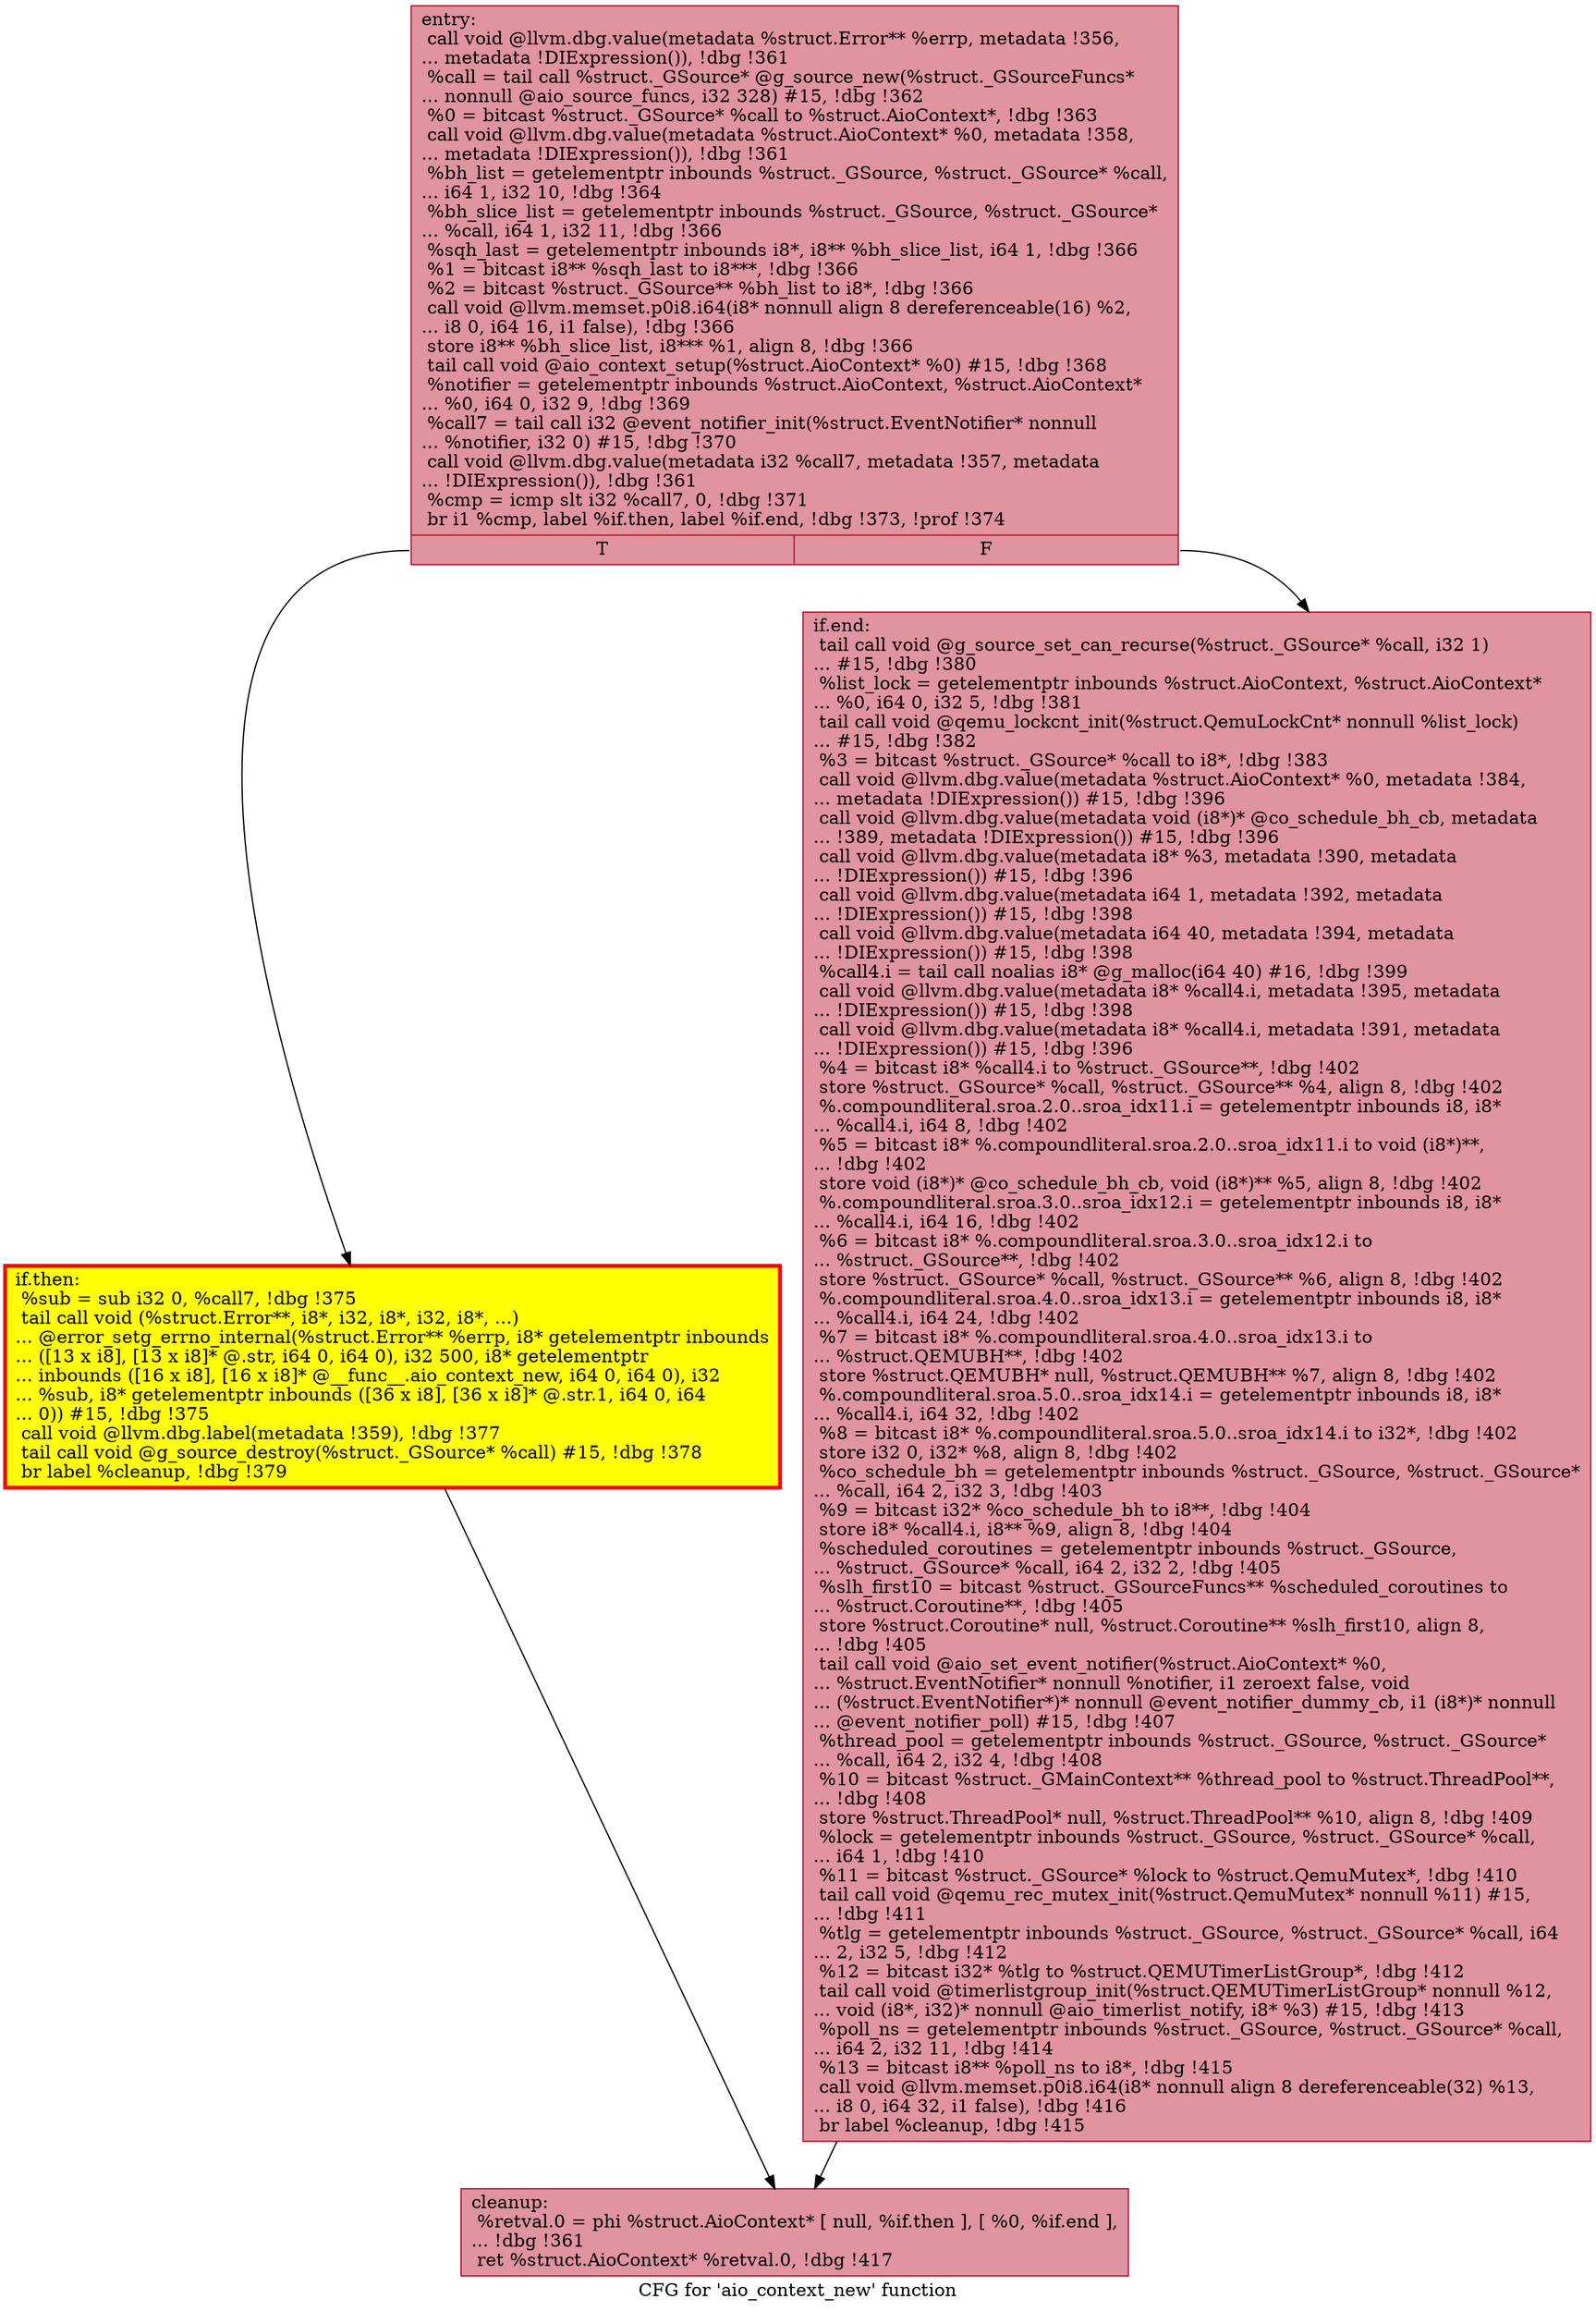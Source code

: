 digraph "CFG for 'aio_context_new' function" {
	label="CFG for 'aio_context_new' function";

	Node0x55e9b6a1f6e0 [shape=record,color="#b70d28ff", style=filled, fillcolor="#b70d2870",label="{entry:\l  call void @llvm.dbg.value(metadata %struct.Error** %errp, metadata !356,\l... metadata !DIExpression()), !dbg !361\l  %call = tail call %struct._GSource* @g_source_new(%struct._GSourceFuncs*\l... nonnull @aio_source_funcs, i32 328) #15, !dbg !362\l  %0 = bitcast %struct._GSource* %call to %struct.AioContext*, !dbg !363\l  call void @llvm.dbg.value(metadata %struct.AioContext* %0, metadata !358,\l... metadata !DIExpression()), !dbg !361\l  %bh_list = getelementptr inbounds %struct._GSource, %struct._GSource* %call,\l... i64 1, i32 10, !dbg !364\l  %bh_slice_list = getelementptr inbounds %struct._GSource, %struct._GSource*\l... %call, i64 1, i32 11, !dbg !366\l  %sqh_last = getelementptr inbounds i8*, i8** %bh_slice_list, i64 1, !dbg !366\l  %1 = bitcast i8** %sqh_last to i8***, !dbg !366\l  %2 = bitcast %struct._GSource** %bh_list to i8*, !dbg !366\l  call void @llvm.memset.p0i8.i64(i8* nonnull align 8 dereferenceable(16) %2,\l... i8 0, i64 16, i1 false), !dbg !366\l  store i8** %bh_slice_list, i8*** %1, align 8, !dbg !366\l  tail call void @aio_context_setup(%struct.AioContext* %0) #15, !dbg !368\l  %notifier = getelementptr inbounds %struct.AioContext, %struct.AioContext*\l... %0, i64 0, i32 9, !dbg !369\l  %call7 = tail call i32 @event_notifier_init(%struct.EventNotifier* nonnull\l... %notifier, i32 0) #15, !dbg !370\l  call void @llvm.dbg.value(metadata i32 %call7, metadata !357, metadata\l... !DIExpression()), !dbg !361\l  %cmp = icmp slt i32 %call7, 0, !dbg !371\l  br i1 %cmp, label %if.then, label %if.end, !dbg !373, !prof !374\l|{<s0>T|<s1>F}}"];
	Node0x55e9b6a1f6e0:s0 -> Node0x55e9b6a25360;
	Node0x55e9b6a1f6e0:s1 -> Node0x55e9b6a253b0;
	Node0x55e9b6a25360 [shape=record,penwidth=3.0, style="filled", color="red", fillcolor="yellow",label="{if.then:                                          \l  %sub = sub i32 0, %call7, !dbg !375\l  tail call void (%struct.Error**, i8*, i32, i8*, i32, i8*, ...)\l... @error_setg_errno_internal(%struct.Error** %errp, i8* getelementptr inbounds\l... ([13 x i8], [13 x i8]* @.str, i64 0, i64 0), i32 500, i8* getelementptr\l... inbounds ([16 x i8], [16 x i8]* @__func__.aio_context_new, i64 0, i64 0), i32\l... %sub, i8* getelementptr inbounds ([36 x i8], [36 x i8]* @.str.1, i64 0, i64\l... 0)) #15, !dbg !375\l  call void @llvm.dbg.label(metadata !359), !dbg !377\l  tail call void @g_source_destroy(%struct._GSource* %call) #15, !dbg !378\l  br label %cleanup, !dbg !379\l}"];
	Node0x55e9b6a25360 -> Node0x55e9b6a12810;
	Node0x55e9b6a253b0 [shape=record,color="#b70d28ff", style=filled, fillcolor="#b70d2870",label="{if.end:                                           \l  tail call void @g_source_set_can_recurse(%struct._GSource* %call, i32 1)\l... #15, !dbg !380\l  %list_lock = getelementptr inbounds %struct.AioContext, %struct.AioContext*\l... %0, i64 0, i32 5, !dbg !381\l  tail call void @qemu_lockcnt_init(%struct.QemuLockCnt* nonnull %list_lock)\l... #15, !dbg !382\l  %3 = bitcast %struct._GSource* %call to i8*, !dbg !383\l  call void @llvm.dbg.value(metadata %struct.AioContext* %0, metadata !384,\l... metadata !DIExpression()) #15, !dbg !396\l  call void @llvm.dbg.value(metadata void (i8*)* @co_schedule_bh_cb, metadata\l... !389, metadata !DIExpression()) #15, !dbg !396\l  call void @llvm.dbg.value(metadata i8* %3, metadata !390, metadata\l... !DIExpression()) #15, !dbg !396\l  call void @llvm.dbg.value(metadata i64 1, metadata !392, metadata\l... !DIExpression()) #15, !dbg !398\l  call void @llvm.dbg.value(metadata i64 40, metadata !394, metadata\l... !DIExpression()) #15, !dbg !398\l  %call4.i = tail call noalias i8* @g_malloc(i64 40) #16, !dbg !399\l  call void @llvm.dbg.value(metadata i8* %call4.i, metadata !395, metadata\l... !DIExpression()) #15, !dbg !398\l  call void @llvm.dbg.value(metadata i8* %call4.i, metadata !391, metadata\l... !DIExpression()) #15, !dbg !396\l  %4 = bitcast i8* %call4.i to %struct._GSource**, !dbg !402\l  store %struct._GSource* %call, %struct._GSource** %4, align 8, !dbg !402\l  %.compoundliteral.sroa.2.0..sroa_idx11.i = getelementptr inbounds i8, i8*\l... %call4.i, i64 8, !dbg !402\l  %5 = bitcast i8* %.compoundliteral.sroa.2.0..sroa_idx11.i to void (i8*)**,\l... !dbg !402\l  store void (i8*)* @co_schedule_bh_cb, void (i8*)** %5, align 8, !dbg !402\l  %.compoundliteral.sroa.3.0..sroa_idx12.i = getelementptr inbounds i8, i8*\l... %call4.i, i64 16, !dbg !402\l  %6 = bitcast i8* %.compoundliteral.sroa.3.0..sroa_idx12.i to\l... %struct._GSource**, !dbg !402\l  store %struct._GSource* %call, %struct._GSource** %6, align 8, !dbg !402\l  %.compoundliteral.sroa.4.0..sroa_idx13.i = getelementptr inbounds i8, i8*\l... %call4.i, i64 24, !dbg !402\l  %7 = bitcast i8* %.compoundliteral.sroa.4.0..sroa_idx13.i to\l... %struct.QEMUBH**, !dbg !402\l  store %struct.QEMUBH* null, %struct.QEMUBH** %7, align 8, !dbg !402\l  %.compoundliteral.sroa.5.0..sroa_idx14.i = getelementptr inbounds i8, i8*\l... %call4.i, i64 32, !dbg !402\l  %8 = bitcast i8* %.compoundliteral.sroa.5.0..sroa_idx14.i to i32*, !dbg !402\l  store i32 0, i32* %8, align 8, !dbg !402\l  %co_schedule_bh = getelementptr inbounds %struct._GSource, %struct._GSource*\l... %call, i64 2, i32 3, !dbg !403\l  %9 = bitcast i32* %co_schedule_bh to i8**, !dbg !404\l  store i8* %call4.i, i8** %9, align 8, !dbg !404\l  %scheduled_coroutines = getelementptr inbounds %struct._GSource,\l... %struct._GSource* %call, i64 2, i32 2, !dbg !405\l  %slh_first10 = bitcast %struct._GSourceFuncs** %scheduled_coroutines to\l... %struct.Coroutine**, !dbg !405\l  store %struct.Coroutine* null, %struct.Coroutine** %slh_first10, align 8,\l... !dbg !405\l  tail call void @aio_set_event_notifier(%struct.AioContext* %0,\l... %struct.EventNotifier* nonnull %notifier, i1 zeroext false, void\l... (%struct.EventNotifier*)* nonnull @event_notifier_dummy_cb, i1 (i8*)* nonnull\l... @event_notifier_poll) #15, !dbg !407\l  %thread_pool = getelementptr inbounds %struct._GSource, %struct._GSource*\l... %call, i64 2, i32 4, !dbg !408\l  %10 = bitcast %struct._GMainContext** %thread_pool to %struct.ThreadPool**,\l... !dbg !408\l  store %struct.ThreadPool* null, %struct.ThreadPool** %10, align 8, !dbg !409\l  %lock = getelementptr inbounds %struct._GSource, %struct._GSource* %call,\l... i64 1, !dbg !410\l  %11 = bitcast %struct._GSource* %lock to %struct.QemuMutex*, !dbg !410\l  tail call void @qemu_rec_mutex_init(%struct.QemuMutex* nonnull %11) #15,\l... !dbg !411\l  %tlg = getelementptr inbounds %struct._GSource, %struct._GSource* %call, i64\l... 2, i32 5, !dbg !412\l  %12 = bitcast i32* %tlg to %struct.QEMUTimerListGroup*, !dbg !412\l  tail call void @timerlistgroup_init(%struct.QEMUTimerListGroup* nonnull %12,\l... void (i8*, i32)* nonnull @aio_timerlist_notify, i8* %3) #15, !dbg !413\l  %poll_ns = getelementptr inbounds %struct._GSource, %struct._GSource* %call,\l... i64 2, i32 11, !dbg !414\l  %13 = bitcast i8** %poll_ns to i8*, !dbg !415\l  call void @llvm.memset.p0i8.i64(i8* nonnull align 8 dereferenceable(32) %13,\l... i8 0, i64 32, i1 false), !dbg !416\l  br label %cleanup, !dbg !415\l}"];
	Node0x55e9b6a253b0 -> Node0x55e9b6a12810;
	Node0x55e9b6a12810 [shape=record,color="#b70d28ff", style=filled, fillcolor="#b70d2870",label="{cleanup:                                          \l  %retval.0 = phi %struct.AioContext* [ null, %if.then ], [ %0, %if.end ],\l... !dbg !361\l  ret %struct.AioContext* %retval.0, !dbg !417\l}"];
}
